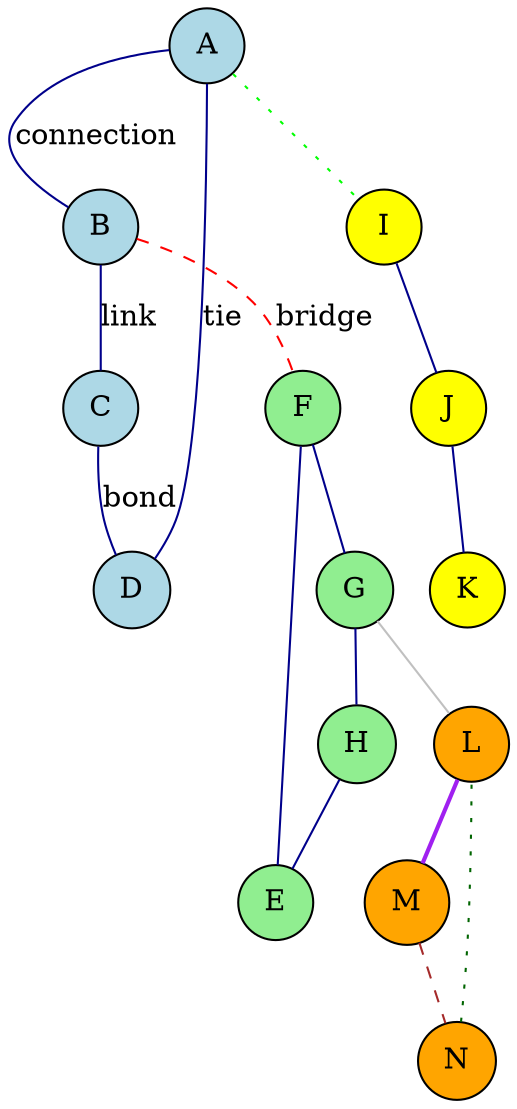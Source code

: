 graph UndirectedGraph {
    // Test undirected graph (using 'graph' instead of 'digraph')
    
    node [shape=circle, style=filled, fillcolor=lightblue];
    edge [color=darkblue];
    
    // Simple undirected connections
    A -- B [label="connection"];
    B -- C [label="link"];
    C -- D [label="bond"];
    D -- A [label="tie"];
    
    // Create a more complex undirected network
    E [fillcolor=lightgreen];
    F [fillcolor=lightgreen];
    G [fillcolor=lightgreen];
    H [fillcolor=lightgreen];
    
    E -- F -- G -- H -- E;
    
    // Connect the two components
    B -- F [style=dashed, color=red, label="bridge"];
    
    // Add some isolated nodes and connect them
    I [fillcolor=yellow];
    J [fillcolor=yellow];
    K [fillcolor=yellow];
    
    I -- J -- K;
    
    // Connect to main graph
    A -- I [style=dotted, color=green];
    
    // Test different edge styles in undirected graph
    L [fillcolor=orange];
    M [fillcolor=orange];
    N [fillcolor=orange];
    
    L -- M [style=bold, color=purple];
    M -- N [style=dashed, color=brown];
    N -- L [style=dotted, color=darkgreen];
    
    // Connect to main network
    G -- L [color=gray];
}